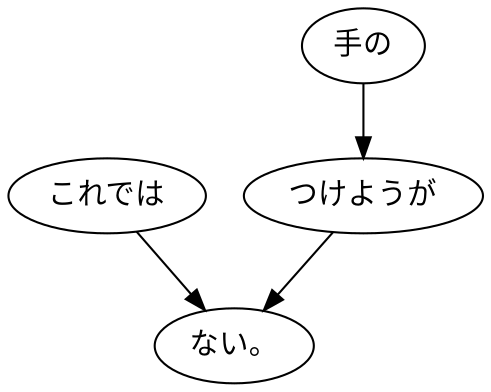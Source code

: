 digraph graph3111 {
	node0 [label="これでは"];
	node1 [label="手の"];
	node2 [label="つけようが"];
	node3 [label="ない。"];
	node0 -> node3;
	node1 -> node2;
	node2 -> node3;
}
